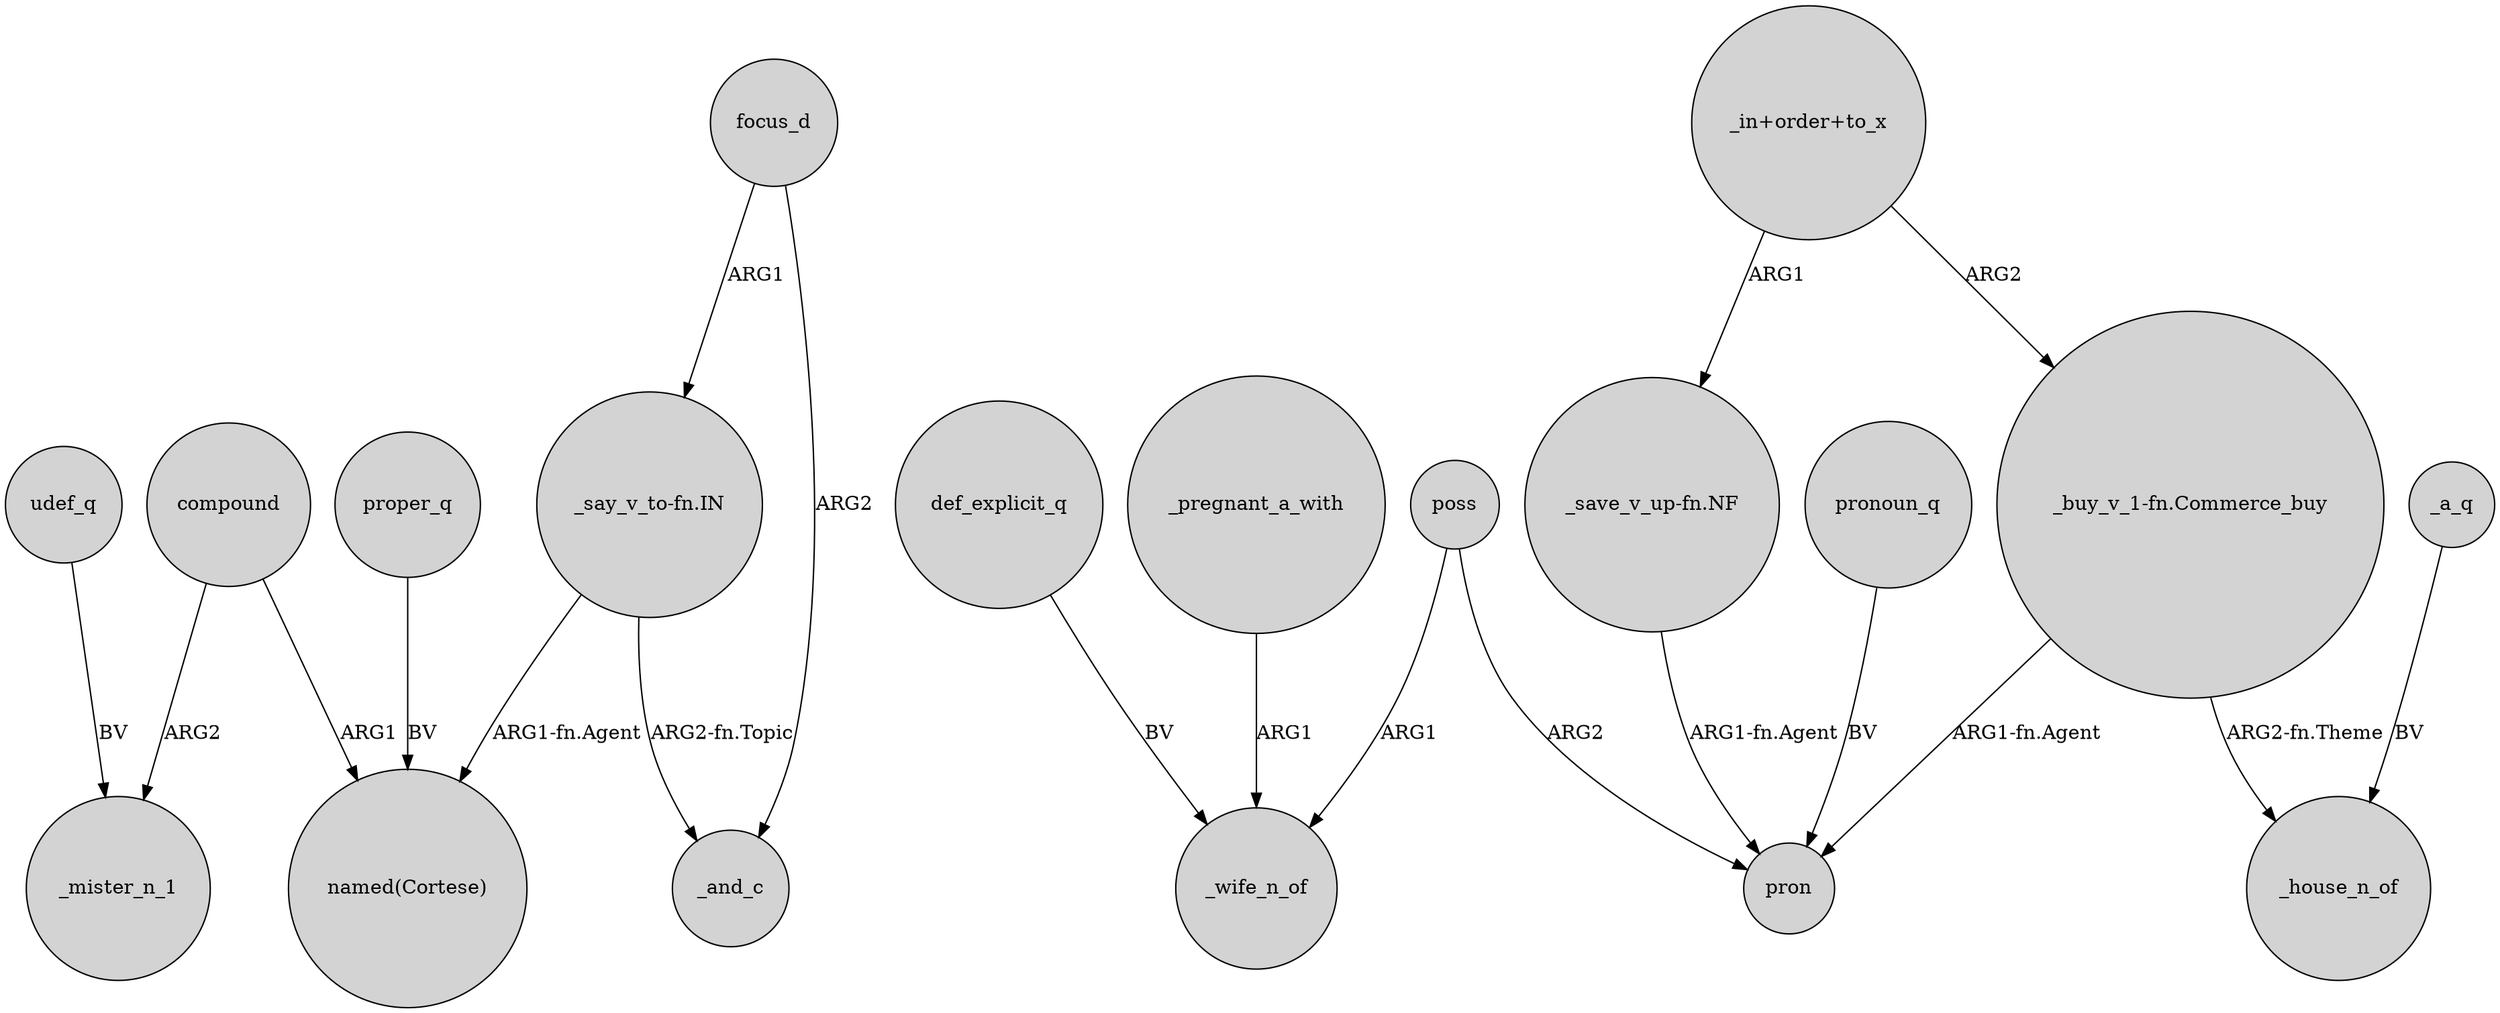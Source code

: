digraph {
	node [shape=circle style=filled]
	proper_q -> "named(Cortese)" [label=BV]
	_pregnant_a_with -> _wife_n_of [label=ARG1]
	poss -> pron [label=ARG2]
	"_in+order+to_x" -> "_buy_v_1-fn.Commerce_buy" [label=ARG2]
	"_in+order+to_x" -> "_save_v_up-fn.NF" [label=ARG1]
	def_explicit_q -> _wife_n_of [label=BV]
	"_buy_v_1-fn.Commerce_buy" -> pron [label="ARG1-fn.Agent"]
	compound -> _mister_n_1 [label=ARG2]
	udef_q -> _mister_n_1 [label=BV]
	poss -> _wife_n_of [label=ARG1]
	focus_d -> _and_c [label=ARG2]
	pronoun_q -> pron [label=BV]
	_a_q -> _house_n_of [label=BV]
	"_say_v_to-fn.IN" -> "named(Cortese)" [label="ARG1-fn.Agent"]
	"_say_v_to-fn.IN" -> _and_c [label="ARG2-fn.Topic"]
	compound -> "named(Cortese)" [label=ARG1]
	"_save_v_up-fn.NF" -> pron [label="ARG1-fn.Agent"]
	"_buy_v_1-fn.Commerce_buy" -> _house_n_of [label="ARG2-fn.Theme"]
	focus_d -> "_say_v_to-fn.IN" [label=ARG1]
}
